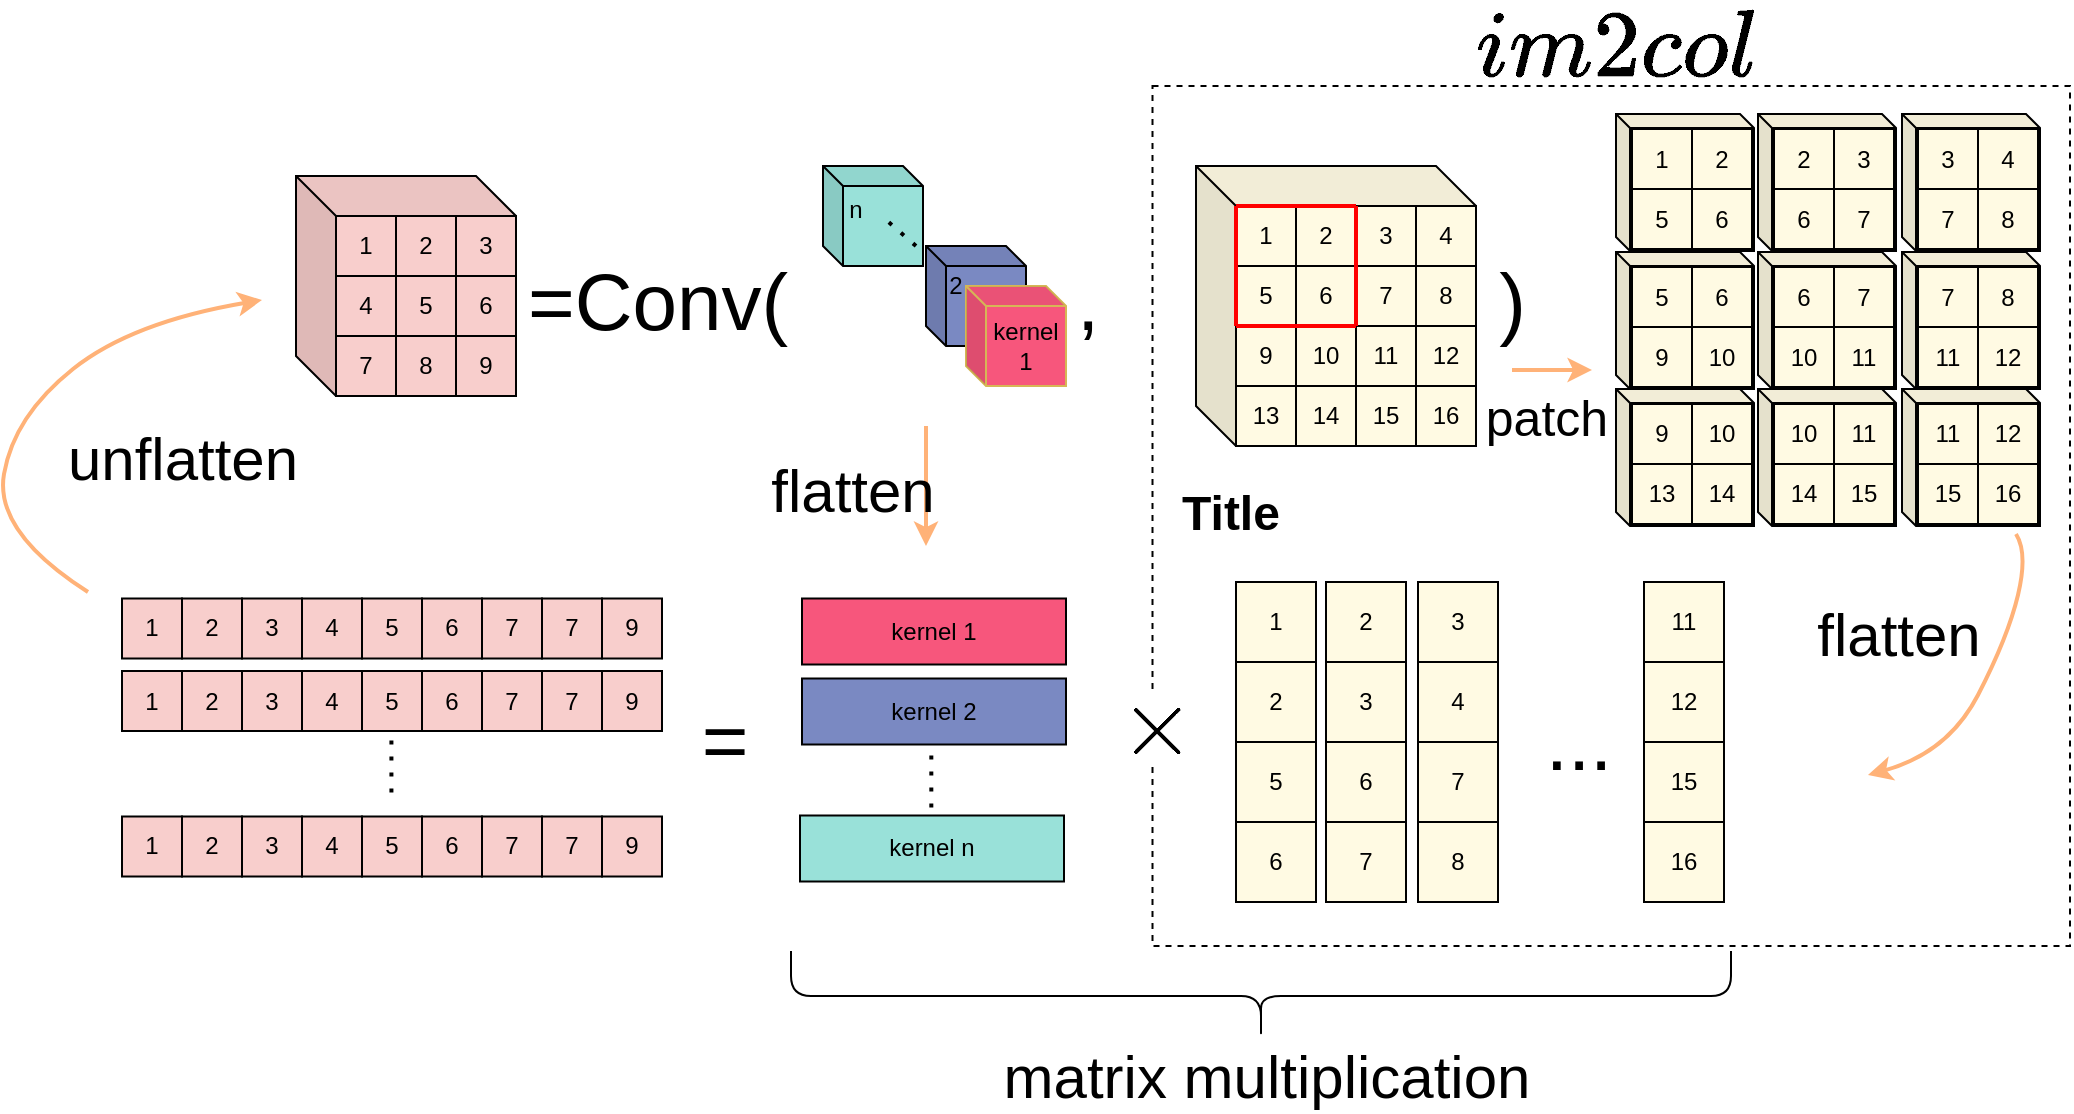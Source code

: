 <mxfile version="14.1.8" type="github">
  <diagram id="kKo6Jsh-xKSCXYv6kefE" name="Page-1">
    <mxGraphModel dx="1463" dy="862" grid="0" gridSize="10" guides="1" tooltips="1" connect="1" arrows="1" fold="1" page="0" pageScale="1" pageWidth="1200" pageHeight="1920" math="1" shadow="0">
      <root>
        <mxCell id="0" />
        <mxCell id="1" parent="0" />
        <mxCell id="M0Go_DO-DKuvmfMo6PQz-261" value="" style="rounded=0;whiteSpace=wrap;html=1;strokeColor=#000000;fillColor=#FFFFFF;dashed=1;" vertex="1" parent="1">
          <mxGeometry x="688.25" y="210" width="458.75" height="430" as="geometry" />
        </mxCell>
        <mxCell id="M0Go_DO-DKuvmfMo6PQz-2" value="" style="shape=cube;whiteSpace=wrap;html=1;boundedLbl=1;backgroundOutline=1;darkOpacity=0.05;darkOpacity2=0.1;size=10;fillColor=#99E1D9;" vertex="1" parent="1">
          <mxGeometry x="523.5" y="250" width="50" height="50" as="geometry" />
        </mxCell>
        <mxCell id="M0Go_DO-DKuvmfMo6PQz-3" value="" style="shape=cube;whiteSpace=wrap;html=1;boundedLbl=1;backgroundOutline=1;darkOpacity=0.05;darkOpacity2=0.1;size=10;fillColor=#7A89C2;" vertex="1" parent="1">
          <mxGeometry x="575" y="290" width="50" height="50" as="geometry" />
        </mxCell>
        <mxCell id="M0Go_DO-DKuvmfMo6PQz-4" value="&lt;div&gt;kernel&lt;/div&gt;&lt;div&gt;1&lt;br&gt;&lt;/div&gt;" style="shape=cube;whiteSpace=wrap;html=1;boundedLbl=1;backgroundOutline=1;darkOpacity=0.05;darkOpacity2=0.1;size=10;strokeColor=#d6b656;fillColor=#F7567C;" vertex="1" parent="1">
          <mxGeometry x="595" y="310" width="50" height="50" as="geometry" />
        </mxCell>
        <mxCell id="M0Go_DO-DKuvmfMo6PQz-5" value="2" style="text;html=1;strokeColor=none;fillColor=none;align=center;verticalAlign=middle;whiteSpace=wrap;rounded=0;" vertex="1" parent="1">
          <mxGeometry x="575" y="300" width="30" height="20" as="geometry" />
        </mxCell>
        <mxCell id="M0Go_DO-DKuvmfMo6PQz-6" value="n" style="text;html=1;strokeColor=none;fillColor=none;align=center;verticalAlign=middle;whiteSpace=wrap;rounded=0;" vertex="1" parent="1">
          <mxGeometry x="524.5" y="261.5" width="30" height="20" as="geometry" />
        </mxCell>
        <mxCell id="M0Go_DO-DKuvmfMo6PQz-9" value="kernel 1" style="rounded=0;whiteSpace=wrap;html=1;fillColor=#F7567C;" vertex="1" parent="1">
          <mxGeometry x="513" y="466.25" width="132" height="33" as="geometry" />
        </mxCell>
        <mxCell id="M0Go_DO-DKuvmfMo6PQz-26" value="" style="shape=cube;whiteSpace=wrap;html=1;boundedLbl=1;backgroundOutline=1;darkOpacity=0.05;darkOpacity2=0.1;fillColor=#FFFAE3;" vertex="1" parent="1">
          <mxGeometry x="710" y="250" width="140" height="140" as="geometry" />
        </mxCell>
        <mxCell id="M0Go_DO-DKuvmfMo6PQz-62" value="1" style="rounded=0;whiteSpace=wrap;html=1;fillColor=#FFFAE3;" vertex="1" parent="1">
          <mxGeometry x="730" y="270" width="30" height="30" as="geometry" />
        </mxCell>
        <mxCell id="M0Go_DO-DKuvmfMo6PQz-63" value="2" style="rounded=0;whiteSpace=wrap;html=1;fillColor=#FFFAE3;" vertex="1" parent="1">
          <mxGeometry x="760" y="270" width="30" height="30" as="geometry" />
        </mxCell>
        <mxCell id="M0Go_DO-DKuvmfMo6PQz-66" value="3" style="rounded=0;whiteSpace=wrap;html=1;fillColor=#FFFAE3;" vertex="1" parent="1">
          <mxGeometry x="790" y="270" width="30" height="30" as="geometry" />
        </mxCell>
        <mxCell id="M0Go_DO-DKuvmfMo6PQz-67" value="4" style="rounded=0;whiteSpace=wrap;html=1;fillColor=#FFFAE3;" vertex="1" parent="1">
          <mxGeometry x="820" y="270" width="30" height="30" as="geometry" />
        </mxCell>
        <mxCell id="M0Go_DO-DKuvmfMo6PQz-68" value="5" style="rounded=0;whiteSpace=wrap;html=1;fillColor=#FFFAE3;" vertex="1" parent="1">
          <mxGeometry x="730" y="300" width="30" height="30" as="geometry" />
        </mxCell>
        <mxCell id="M0Go_DO-DKuvmfMo6PQz-69" value="6" style="rounded=0;whiteSpace=wrap;html=1;fillColor=#FFFAE3;" vertex="1" parent="1">
          <mxGeometry x="760" y="300" width="30" height="30" as="geometry" />
        </mxCell>
        <mxCell id="M0Go_DO-DKuvmfMo6PQz-70" value="7" style="rounded=0;whiteSpace=wrap;html=1;fillColor=#FFFAE3;" vertex="1" parent="1">
          <mxGeometry x="790" y="300" width="30" height="30" as="geometry" />
        </mxCell>
        <mxCell id="M0Go_DO-DKuvmfMo6PQz-71" value="8" style="rounded=0;whiteSpace=wrap;html=1;fillColor=#FFFAE3;" vertex="1" parent="1">
          <mxGeometry x="820" y="300" width="30" height="30" as="geometry" />
        </mxCell>
        <mxCell id="M0Go_DO-DKuvmfMo6PQz-72" value="9" style="rounded=0;whiteSpace=wrap;html=1;fillColor=#FFFAE3;" vertex="1" parent="1">
          <mxGeometry x="730" y="330" width="30" height="30" as="geometry" />
        </mxCell>
        <mxCell id="M0Go_DO-DKuvmfMo6PQz-73" value="10" style="rounded=0;whiteSpace=wrap;html=1;fillColor=#FFFAE3;" vertex="1" parent="1">
          <mxGeometry x="760" y="330" width="30" height="30" as="geometry" />
        </mxCell>
        <mxCell id="M0Go_DO-DKuvmfMo6PQz-74" value="11" style="rounded=0;whiteSpace=wrap;html=1;fillColor=#FFFAE3;" vertex="1" parent="1">
          <mxGeometry x="790" y="330" width="30" height="30" as="geometry" />
        </mxCell>
        <mxCell id="M0Go_DO-DKuvmfMo6PQz-75" value="12" style="rounded=0;whiteSpace=wrap;html=1;fillColor=#FFFAE3;" vertex="1" parent="1">
          <mxGeometry x="820" y="330" width="30" height="30" as="geometry" />
        </mxCell>
        <mxCell id="M0Go_DO-DKuvmfMo6PQz-76" value="13" style="rounded=0;whiteSpace=wrap;html=1;fillColor=#FFFAE3;" vertex="1" parent="1">
          <mxGeometry x="730" y="360" width="30" height="30" as="geometry" />
        </mxCell>
        <mxCell id="M0Go_DO-DKuvmfMo6PQz-77" value="14" style="rounded=0;whiteSpace=wrap;html=1;fillColor=#FFFAE3;" vertex="1" parent="1">
          <mxGeometry x="760" y="360" width="30" height="30" as="geometry" />
        </mxCell>
        <mxCell id="M0Go_DO-DKuvmfMo6PQz-78" value="15" style="rounded=0;whiteSpace=wrap;html=1;fillColor=#FFFAE3;" vertex="1" parent="1">
          <mxGeometry x="790" y="360" width="30" height="30" as="geometry" />
        </mxCell>
        <mxCell id="M0Go_DO-DKuvmfMo6PQz-79" value="16" style="rounded=0;whiteSpace=wrap;html=1;fillColor=#FFFAE3;" vertex="1" parent="1">
          <mxGeometry x="820" y="360" width="30" height="30" as="geometry" />
        </mxCell>
        <mxCell id="M0Go_DO-DKuvmfMo6PQz-82" value="" style="endArrow=none;html=1;fillColor=#000000;exitX=0;exitY=0;exitDx=0;exitDy=0;entryX=1;entryY=0;entryDx=0;entryDy=0;strokeColor=#FF0000;strokeWidth=2;" edge="1" parent="1" source="M0Go_DO-DKuvmfMo6PQz-62" target="M0Go_DO-DKuvmfMo6PQz-63">
          <mxGeometry width="50" height="50" relative="1" as="geometry">
            <mxPoint x="770" y="400" as="sourcePoint" />
            <mxPoint x="820" y="350" as="targetPoint" />
          </mxGeometry>
        </mxCell>
        <mxCell id="M0Go_DO-DKuvmfMo6PQz-83" value="" style="endArrow=none;html=1;fillColor=#000000;exitX=0;exitY=0;exitDx=0;exitDy=0;entryX=0;entryY=1;entryDx=0;entryDy=0;strokeColor=#FF0000;strokeWidth=2;" edge="1" parent="1" target="M0Go_DO-DKuvmfMo6PQz-68">
          <mxGeometry width="50" height="50" relative="1" as="geometry">
            <mxPoint x="730" y="270" as="sourcePoint" />
            <mxPoint x="790" y="270" as="targetPoint" />
          </mxGeometry>
        </mxCell>
        <mxCell id="M0Go_DO-DKuvmfMo6PQz-84" value="" style="endArrow=none;html=1;fillColor=#000000;exitX=0;exitY=1;exitDx=0;exitDy=0;entryX=1;entryY=0;entryDx=0;entryDy=0;strokeColor=#FF0000;strokeWidth=2;" edge="1" parent="1" source="M0Go_DO-DKuvmfMo6PQz-70">
          <mxGeometry width="50" height="50" relative="1" as="geometry">
            <mxPoint x="730" y="270" as="sourcePoint" />
            <mxPoint x="790" y="270" as="targetPoint" />
          </mxGeometry>
        </mxCell>
        <mxCell id="M0Go_DO-DKuvmfMo6PQz-85" value="" style="endArrow=none;html=1;fillColor=#000000;exitX=0;exitY=1;exitDx=0;exitDy=0;strokeColor=#FF0000;strokeWidth=2;" edge="1" parent="1">
          <mxGeometry width="50" height="50" relative="1" as="geometry">
            <mxPoint x="790" y="330" as="sourcePoint" />
            <mxPoint x="730" y="330" as="targetPoint" />
          </mxGeometry>
        </mxCell>
        <mxCell id="M0Go_DO-DKuvmfMo6PQz-86" value="" style="endArrow=classic;html=1;strokeWidth=2;fillColor=#000000;strokeColor=#FFB278;" edge="1" parent="1">
          <mxGeometry width="50" height="50" relative="1" as="geometry">
            <mxPoint x="868" y="352" as="sourcePoint" />
            <mxPoint x="908" y="352" as="targetPoint" />
          </mxGeometry>
        </mxCell>
        <mxCell id="M0Go_DO-DKuvmfMo6PQz-118" value="" style="shape=cube;whiteSpace=wrap;html=1;boundedLbl=1;backgroundOutline=1;darkOpacity=0.05;darkOpacity2=0.1;fillColor=#FFFAE3;size=7;" vertex="1" parent="1">
          <mxGeometry x="920" y="224" width="69" height="68.5" as="geometry" />
        </mxCell>
        <mxCell id="M0Go_DO-DKuvmfMo6PQz-119" value="1" style="rounded=0;whiteSpace=wrap;html=1;fillColor=#FFFAE3;" vertex="1" parent="1">
          <mxGeometry x="928" y="231.5" width="30" height="30" as="geometry" />
        </mxCell>
        <mxCell id="M0Go_DO-DKuvmfMo6PQz-120" value="2" style="rounded=0;whiteSpace=wrap;html=1;fillColor=#FFFAE3;" vertex="1" parent="1">
          <mxGeometry x="958" y="231.5" width="30" height="30" as="geometry" />
        </mxCell>
        <mxCell id="M0Go_DO-DKuvmfMo6PQz-121" value="5" style="rounded=0;whiteSpace=wrap;html=1;fillColor=#FFFAE3;" vertex="1" parent="1">
          <mxGeometry x="928" y="261.5" width="30" height="30" as="geometry" />
        </mxCell>
        <mxCell id="M0Go_DO-DKuvmfMo6PQz-122" value="6" style="rounded=0;whiteSpace=wrap;html=1;fillColor=#FFFAE3;" vertex="1" parent="1">
          <mxGeometry x="958" y="261.5" width="30" height="30" as="geometry" />
        </mxCell>
        <mxCell id="M0Go_DO-DKuvmfMo6PQz-134" value="" style="shape=cube;whiteSpace=wrap;html=1;boundedLbl=1;backgroundOutline=1;darkOpacity=0.05;darkOpacity2=0.1;fillColor=#FFFAE3;size=7;" vertex="1" parent="1">
          <mxGeometry x="991" y="224" width="69" height="68.5" as="geometry" />
        </mxCell>
        <mxCell id="M0Go_DO-DKuvmfMo6PQz-135" value="2" style="rounded=0;whiteSpace=wrap;html=1;fillColor=#FFFAE3;" vertex="1" parent="1">
          <mxGeometry x="999" y="231.5" width="30" height="30" as="geometry" />
        </mxCell>
        <mxCell id="M0Go_DO-DKuvmfMo6PQz-136" value="3" style="rounded=0;whiteSpace=wrap;html=1;fillColor=#FFFAE3;" vertex="1" parent="1">
          <mxGeometry x="1029" y="231.5" width="30" height="30" as="geometry" />
        </mxCell>
        <mxCell id="M0Go_DO-DKuvmfMo6PQz-137" value="6" style="rounded=0;whiteSpace=wrap;html=1;fillColor=#FFFAE3;" vertex="1" parent="1">
          <mxGeometry x="999" y="261.5" width="30" height="30" as="geometry" />
        </mxCell>
        <mxCell id="M0Go_DO-DKuvmfMo6PQz-138" value="7" style="rounded=0;whiteSpace=wrap;html=1;fillColor=#FFFAE3;" vertex="1" parent="1">
          <mxGeometry x="1029" y="261.5" width="30" height="30" as="geometry" />
        </mxCell>
        <mxCell id="M0Go_DO-DKuvmfMo6PQz-139" value="" style="shape=cube;whiteSpace=wrap;html=1;boundedLbl=1;backgroundOutline=1;darkOpacity=0.05;darkOpacity2=0.1;fillColor=#FFFAE3;size=7;" vertex="1" parent="1">
          <mxGeometry x="1063" y="224" width="69" height="68.5" as="geometry" />
        </mxCell>
        <mxCell id="M0Go_DO-DKuvmfMo6PQz-140" value="3" style="rounded=0;whiteSpace=wrap;html=1;fillColor=#FFFAE3;" vertex="1" parent="1">
          <mxGeometry x="1071" y="231.5" width="30" height="30" as="geometry" />
        </mxCell>
        <mxCell id="M0Go_DO-DKuvmfMo6PQz-141" value="4" style="rounded=0;whiteSpace=wrap;html=1;fillColor=#FFFAE3;" vertex="1" parent="1">
          <mxGeometry x="1101" y="231.5" width="30" height="30" as="geometry" />
        </mxCell>
        <mxCell id="M0Go_DO-DKuvmfMo6PQz-142" value="7" style="rounded=0;whiteSpace=wrap;html=1;fillColor=#FFFAE3;" vertex="1" parent="1">
          <mxGeometry x="1071" y="261.5" width="30" height="30" as="geometry" />
        </mxCell>
        <mxCell id="M0Go_DO-DKuvmfMo6PQz-143" value="8" style="rounded=0;whiteSpace=wrap;html=1;fillColor=#FFFAE3;" vertex="1" parent="1">
          <mxGeometry x="1101" y="261.5" width="30" height="30" as="geometry" />
        </mxCell>
        <mxCell id="M0Go_DO-DKuvmfMo6PQz-144" value="" style="shape=cube;whiteSpace=wrap;html=1;boundedLbl=1;backgroundOutline=1;darkOpacity=0.05;darkOpacity2=0.1;fillColor=#FFFAE3;size=7;" vertex="1" parent="1">
          <mxGeometry x="920" y="293" width="69" height="68.5" as="geometry" />
        </mxCell>
        <mxCell id="M0Go_DO-DKuvmfMo6PQz-145" value="5" style="rounded=0;whiteSpace=wrap;html=1;fillColor=#FFFAE3;" vertex="1" parent="1">
          <mxGeometry x="928" y="300.5" width="30" height="30" as="geometry" />
        </mxCell>
        <mxCell id="M0Go_DO-DKuvmfMo6PQz-146" value="6" style="rounded=0;whiteSpace=wrap;html=1;fillColor=#FFFAE3;" vertex="1" parent="1">
          <mxGeometry x="958" y="300.5" width="30" height="30" as="geometry" />
        </mxCell>
        <mxCell id="M0Go_DO-DKuvmfMo6PQz-147" value="9" style="rounded=0;whiteSpace=wrap;html=1;fillColor=#FFFAE3;" vertex="1" parent="1">
          <mxGeometry x="928" y="330.5" width="30" height="30" as="geometry" />
        </mxCell>
        <mxCell id="M0Go_DO-DKuvmfMo6PQz-148" value="10" style="rounded=0;whiteSpace=wrap;html=1;fillColor=#FFFAE3;" vertex="1" parent="1">
          <mxGeometry x="958" y="330.5" width="30" height="30" as="geometry" />
        </mxCell>
        <mxCell id="M0Go_DO-DKuvmfMo6PQz-149" value="" style="shape=cube;whiteSpace=wrap;html=1;boundedLbl=1;backgroundOutline=1;darkOpacity=0.05;darkOpacity2=0.1;fillColor=#FFFAE3;size=7;" vertex="1" parent="1">
          <mxGeometry x="991" y="293" width="69" height="68.5" as="geometry" />
        </mxCell>
        <mxCell id="M0Go_DO-DKuvmfMo6PQz-150" value="6" style="rounded=0;whiteSpace=wrap;html=1;fillColor=#FFFAE3;" vertex="1" parent="1">
          <mxGeometry x="999" y="300.5" width="30" height="30" as="geometry" />
        </mxCell>
        <mxCell id="M0Go_DO-DKuvmfMo6PQz-151" value="7" style="rounded=0;whiteSpace=wrap;html=1;fillColor=#FFFAE3;" vertex="1" parent="1">
          <mxGeometry x="1029" y="300.5" width="30" height="30" as="geometry" />
        </mxCell>
        <mxCell id="M0Go_DO-DKuvmfMo6PQz-152" value="10" style="rounded=0;whiteSpace=wrap;html=1;fillColor=#FFFAE3;" vertex="1" parent="1">
          <mxGeometry x="999" y="330.5" width="30" height="30" as="geometry" />
        </mxCell>
        <mxCell id="M0Go_DO-DKuvmfMo6PQz-153" value="11" style="rounded=0;whiteSpace=wrap;html=1;fillColor=#FFFAE3;" vertex="1" parent="1">
          <mxGeometry x="1029" y="330.5" width="30" height="30" as="geometry" />
        </mxCell>
        <mxCell id="M0Go_DO-DKuvmfMo6PQz-154" value="" style="shape=cube;whiteSpace=wrap;html=1;boundedLbl=1;backgroundOutline=1;darkOpacity=0.05;darkOpacity2=0.1;fillColor=#FFFAE3;size=7;" vertex="1" parent="1">
          <mxGeometry x="1063" y="293" width="69" height="68.5" as="geometry" />
        </mxCell>
        <mxCell id="M0Go_DO-DKuvmfMo6PQz-155" value="7" style="rounded=0;whiteSpace=wrap;html=1;fillColor=#FFFAE3;" vertex="1" parent="1">
          <mxGeometry x="1071" y="300.5" width="30" height="30" as="geometry" />
        </mxCell>
        <mxCell id="M0Go_DO-DKuvmfMo6PQz-156" value="8" style="rounded=0;whiteSpace=wrap;html=1;fillColor=#FFFAE3;" vertex="1" parent="1">
          <mxGeometry x="1101" y="300.5" width="30" height="30" as="geometry" />
        </mxCell>
        <mxCell id="M0Go_DO-DKuvmfMo6PQz-157" value="11" style="rounded=0;whiteSpace=wrap;html=1;fillColor=#FFFAE3;" vertex="1" parent="1">
          <mxGeometry x="1071" y="330.5" width="30" height="30" as="geometry" />
        </mxCell>
        <mxCell id="M0Go_DO-DKuvmfMo6PQz-158" value="12" style="rounded=0;whiteSpace=wrap;html=1;fillColor=#FFFAE3;" vertex="1" parent="1">
          <mxGeometry x="1101" y="330.5" width="30" height="30" as="geometry" />
        </mxCell>
        <mxCell id="M0Go_DO-DKuvmfMo6PQz-159" value="" style="shape=cube;whiteSpace=wrap;html=1;boundedLbl=1;backgroundOutline=1;darkOpacity=0.05;darkOpacity2=0.1;fillColor=#FFFAE3;size=7;" vertex="1" parent="1">
          <mxGeometry x="920" y="361.5" width="69" height="68.5" as="geometry" />
        </mxCell>
        <mxCell id="M0Go_DO-DKuvmfMo6PQz-160" value="9" style="rounded=0;whiteSpace=wrap;html=1;fillColor=#FFFAE3;" vertex="1" parent="1">
          <mxGeometry x="928" y="369" width="30" height="30" as="geometry" />
        </mxCell>
        <mxCell id="M0Go_DO-DKuvmfMo6PQz-161" value="10" style="rounded=0;whiteSpace=wrap;html=1;fillColor=#FFFAE3;" vertex="1" parent="1">
          <mxGeometry x="958" y="369" width="30" height="30" as="geometry" />
        </mxCell>
        <mxCell id="M0Go_DO-DKuvmfMo6PQz-162" value="13" style="rounded=0;whiteSpace=wrap;html=1;fillColor=#FFFAE3;" vertex="1" parent="1">
          <mxGeometry x="928" y="399" width="30" height="30" as="geometry" />
        </mxCell>
        <mxCell id="M0Go_DO-DKuvmfMo6PQz-163" value="14" style="rounded=0;whiteSpace=wrap;html=1;fillColor=#FFFAE3;" vertex="1" parent="1">
          <mxGeometry x="958" y="399" width="30" height="30" as="geometry" />
        </mxCell>
        <mxCell id="M0Go_DO-DKuvmfMo6PQz-164" value="" style="shape=cube;whiteSpace=wrap;html=1;boundedLbl=1;backgroundOutline=1;darkOpacity=0.05;darkOpacity2=0.1;fillColor=#FFFAE3;size=7;" vertex="1" parent="1">
          <mxGeometry x="991" y="361.5" width="69" height="68.5" as="geometry" />
        </mxCell>
        <mxCell id="M0Go_DO-DKuvmfMo6PQz-165" value="10" style="rounded=0;whiteSpace=wrap;html=1;fillColor=#FFFAE3;" vertex="1" parent="1">
          <mxGeometry x="999" y="369" width="30" height="30" as="geometry" />
        </mxCell>
        <mxCell id="M0Go_DO-DKuvmfMo6PQz-166" value="11" style="rounded=0;whiteSpace=wrap;html=1;fillColor=#FFFAE3;" vertex="1" parent="1">
          <mxGeometry x="1029" y="369" width="30" height="30" as="geometry" />
        </mxCell>
        <mxCell id="M0Go_DO-DKuvmfMo6PQz-167" value="14" style="rounded=0;whiteSpace=wrap;html=1;fillColor=#FFFAE3;" vertex="1" parent="1">
          <mxGeometry x="999" y="399" width="30" height="30" as="geometry" />
        </mxCell>
        <mxCell id="M0Go_DO-DKuvmfMo6PQz-168" value="15" style="rounded=0;whiteSpace=wrap;html=1;fillColor=#FFFAE3;" vertex="1" parent="1">
          <mxGeometry x="1029" y="399" width="30" height="30" as="geometry" />
        </mxCell>
        <mxCell id="M0Go_DO-DKuvmfMo6PQz-169" value="" style="shape=cube;whiteSpace=wrap;html=1;boundedLbl=1;backgroundOutline=1;darkOpacity=0.05;darkOpacity2=0.1;fillColor=#FFFAE3;size=7;" vertex="1" parent="1">
          <mxGeometry x="1063" y="361.5" width="69" height="68.5" as="geometry" />
        </mxCell>
        <mxCell id="M0Go_DO-DKuvmfMo6PQz-170" value="11" style="rounded=0;whiteSpace=wrap;html=1;fillColor=#FFFAE3;" vertex="1" parent="1">
          <mxGeometry x="1071" y="369" width="30" height="30" as="geometry" />
        </mxCell>
        <mxCell id="M0Go_DO-DKuvmfMo6PQz-171" value="12" style="rounded=0;whiteSpace=wrap;html=1;fillColor=#FFFAE3;" vertex="1" parent="1">
          <mxGeometry x="1101" y="369" width="30" height="30" as="geometry" />
        </mxCell>
        <mxCell id="M0Go_DO-DKuvmfMo6PQz-172" value="15" style="rounded=0;whiteSpace=wrap;html=1;fillColor=#FFFAE3;" vertex="1" parent="1">
          <mxGeometry x="1071" y="399" width="30" height="30" as="geometry" />
        </mxCell>
        <mxCell id="M0Go_DO-DKuvmfMo6PQz-173" value="16" style="rounded=0;whiteSpace=wrap;html=1;fillColor=#FFFAE3;" vertex="1" parent="1">
          <mxGeometry x="1101" y="399" width="30" height="30" as="geometry" />
        </mxCell>
        <mxCell id="M0Go_DO-DKuvmfMo6PQz-178" value="1" style="rounded=0;whiteSpace=wrap;html=1;strokeColor=#000000;fillColor=#FFFAE3;" vertex="1" parent="1">
          <mxGeometry x="730" y="458" width="40" height="40" as="geometry" />
        </mxCell>
        <mxCell id="M0Go_DO-DKuvmfMo6PQz-179" value="2" style="rounded=0;whiteSpace=wrap;html=1;strokeColor=#000000;fillColor=#FFFAE3;" vertex="1" parent="1">
          <mxGeometry x="730" y="498" width="40" height="40" as="geometry" />
        </mxCell>
        <mxCell id="M0Go_DO-DKuvmfMo6PQz-180" value="5" style="rounded=0;whiteSpace=wrap;html=1;strokeColor=#000000;fillColor=#FFFAE3;" vertex="1" parent="1">
          <mxGeometry x="730" y="538" width="40" height="40" as="geometry" />
        </mxCell>
        <mxCell id="M0Go_DO-DKuvmfMo6PQz-183" value="6" style="rounded=0;whiteSpace=wrap;html=1;strokeColor=#000000;fillColor=#FFFAE3;" vertex="1" parent="1">
          <mxGeometry x="730" y="578" width="40" height="40" as="geometry" />
        </mxCell>
        <mxCell id="M0Go_DO-DKuvmfMo6PQz-184" value="2" style="rounded=0;whiteSpace=wrap;html=1;strokeColor=#000000;fillColor=#FFFAE3;" vertex="1" parent="1">
          <mxGeometry x="775" y="458" width="40" height="40" as="geometry" />
        </mxCell>
        <mxCell id="M0Go_DO-DKuvmfMo6PQz-185" value="3" style="rounded=0;whiteSpace=wrap;html=1;strokeColor=#000000;fillColor=#FFFAE3;" vertex="1" parent="1">
          <mxGeometry x="775" y="498" width="40" height="40" as="geometry" />
        </mxCell>
        <mxCell id="M0Go_DO-DKuvmfMo6PQz-186" value="6" style="rounded=0;whiteSpace=wrap;html=1;strokeColor=#000000;fillColor=#FFFAE3;" vertex="1" parent="1">
          <mxGeometry x="775" y="538" width="40" height="40" as="geometry" />
        </mxCell>
        <mxCell id="M0Go_DO-DKuvmfMo6PQz-187" value="7" style="rounded=0;whiteSpace=wrap;html=1;strokeColor=#000000;fillColor=#FFFAE3;" vertex="1" parent="1">
          <mxGeometry x="775" y="578" width="40" height="40" as="geometry" />
        </mxCell>
        <mxCell id="M0Go_DO-DKuvmfMo6PQz-188" value="3" style="rounded=0;whiteSpace=wrap;html=1;strokeColor=#000000;fillColor=#FFFAE3;" vertex="1" parent="1">
          <mxGeometry x="821" y="458" width="40" height="40" as="geometry" />
        </mxCell>
        <mxCell id="M0Go_DO-DKuvmfMo6PQz-189" value="4" style="rounded=0;whiteSpace=wrap;html=1;strokeColor=#000000;fillColor=#FFFAE3;" vertex="1" parent="1">
          <mxGeometry x="821" y="498" width="40" height="40" as="geometry" />
        </mxCell>
        <mxCell id="M0Go_DO-DKuvmfMo6PQz-190" value="7" style="rounded=0;whiteSpace=wrap;html=1;strokeColor=#000000;fillColor=#FFFAE3;" vertex="1" parent="1">
          <mxGeometry x="821" y="538" width="40" height="40" as="geometry" />
        </mxCell>
        <mxCell id="M0Go_DO-DKuvmfMo6PQz-191" value="8" style="rounded=0;whiteSpace=wrap;html=1;strokeColor=#000000;fillColor=#FFFAE3;" vertex="1" parent="1">
          <mxGeometry x="821" y="578" width="40" height="40" as="geometry" />
        </mxCell>
        <mxCell id="M0Go_DO-DKuvmfMo6PQz-245" value="11" style="rounded=0;whiteSpace=wrap;html=1;strokeColor=#000000;fillColor=#FFFAE3;" vertex="1" parent="1">
          <mxGeometry x="934" y="458" width="40" height="40" as="geometry" />
        </mxCell>
        <mxCell id="M0Go_DO-DKuvmfMo6PQz-246" value="12" style="rounded=0;whiteSpace=wrap;html=1;strokeColor=#000000;fillColor=#FFFAE3;" vertex="1" parent="1">
          <mxGeometry x="934" y="498" width="40" height="40" as="geometry" />
        </mxCell>
        <mxCell id="M0Go_DO-DKuvmfMo6PQz-247" value="15" style="rounded=0;whiteSpace=wrap;html=1;strokeColor=#000000;fillColor=#FFFAE3;" vertex="1" parent="1">
          <mxGeometry x="934" y="538" width="40" height="40" as="geometry" />
        </mxCell>
        <mxCell id="M0Go_DO-DKuvmfMo6PQz-248" value="16" style="rounded=0;whiteSpace=wrap;html=1;strokeColor=#000000;fillColor=#FFFAE3;" vertex="1" parent="1">
          <mxGeometry x="934" y="578" width="40" height="40" as="geometry" />
        </mxCell>
        <mxCell id="M0Go_DO-DKuvmfMo6PQz-255" value="&lt;font style=&quot;font-size: 40px&quot;&gt;...&lt;/font&gt;" style="text;html=1;align=center;verticalAlign=middle;resizable=0;points=[];autosize=1;" vertex="1" parent="1">
          <mxGeometry x="879" y="523" width="43" height="28" as="geometry" />
        </mxCell>
        <mxCell id="M0Go_DO-DKuvmfMo6PQz-256" value="kernel 2" style="rounded=0;whiteSpace=wrap;html=1;fillColor=#7A89C2;" vertex="1" parent="1">
          <mxGeometry x="513" y="506.25" width="132" height="33" as="geometry" />
        </mxCell>
        <mxCell id="M0Go_DO-DKuvmfMo6PQz-257" value="kernel n" style="rounded=0;whiteSpace=wrap;html=1;fillColor=#99E1D9;" vertex="1" parent="1">
          <mxGeometry x="512" y="574.75" width="132" height="33" as="geometry" />
        </mxCell>
        <mxCell id="M0Go_DO-DKuvmfMo6PQz-258" value="" style="endArrow=classic;html=1;strokeWidth=2;fillColor=#000000;strokeColor=#FFB278;" edge="1" parent="1">
          <mxGeometry width="50" height="50" relative="1" as="geometry">
            <mxPoint x="575" y="380" as="sourcePoint" />
            <mxPoint x="575" y="440" as="targetPoint" />
          </mxGeometry>
        </mxCell>
        <mxCell id="M0Go_DO-DKuvmfMo6PQz-260" value="" style="curved=1;endArrow=classic;html=1;strokeWidth=2;fillColor=#000000;strokeColor=#FFB278;" edge="1" parent="1">
          <mxGeometry width="50" height="50" relative="1" as="geometry">
            <mxPoint x="1120" y="434" as="sourcePoint" />
            <mxPoint x="1046" y="554.5" as="targetPoint" />
            <Array as="points">
              <mxPoint x="1126" y="443.5" />
              <mxPoint x="1116" y="485.5" />
              <mxPoint x="1086" y="543.5" />
            </Array>
          </mxGeometry>
        </mxCell>
        <mxCell id="M0Go_DO-DKuvmfMo6PQz-267" value="" style="rounded=0;whiteSpace=wrap;html=1;dashed=1;fillColor=#FFFFFF;strokeColor=none;" vertex="1" parent="1">
          <mxGeometry x="666.5" y="513.5" width="53.5" height="36.5" as="geometry" />
        </mxCell>
        <mxCell id="M0Go_DO-DKuvmfMo6PQz-263" value="&lt;font style=&quot;font-size: 40px&quot;&gt;$$\times$$&lt;/font&gt;" style="text;html=1;align=center;verticalAlign=middle;resizable=0;points=[];autosize=1;" vertex="1" parent="1">
          <mxGeometry x="585" y="514.5" width="210" height="30" as="geometry" />
        </mxCell>
        <mxCell id="M0Go_DO-DKuvmfMo6PQz-268" value="" style="endArrow=none;dashed=1;html=1;dashPattern=1 3;strokeWidth=2;fillColor=#000000;entryX=1;entryY=0.75;entryDx=0;entryDy=0;" edge="1" parent="1" target="M0Go_DO-DKuvmfMo6PQz-6">
          <mxGeometry width="50" height="50" relative="1" as="geometry">
            <mxPoint x="570" y="290" as="sourcePoint" />
            <mxPoint x="720" y="460" as="targetPoint" />
          </mxGeometry>
        </mxCell>
        <mxCell id="M0Go_DO-DKuvmfMo6PQz-269" value="" style="endArrow=none;dashed=1;html=1;dashPattern=1 3;strokeWidth=2;fillColor=#000000;" edge="1" parent="1">
          <mxGeometry width="50" height="50" relative="1" as="geometry">
            <mxPoint x="577.66" y="544.75" as="sourcePoint" />
            <mxPoint x="577.66" y="574.75" as="targetPoint" />
          </mxGeometry>
        </mxCell>
        <mxCell id="M0Go_DO-DKuvmfMo6PQz-270" value="" style="shape=curlyBracket;whiteSpace=wrap;html=1;rounded=1;strokeColor=#000000;fillColor=#FFFFFF;rotation=-90;" vertex="1" parent="1">
          <mxGeometry x="720" y="430" width="45" height="470" as="geometry" />
        </mxCell>
        <mxCell id="M0Go_DO-DKuvmfMo6PQz-271" value="&lt;font style=&quot;font-size: 30px&quot;&gt;matrix multiplication&lt;br&gt;&lt;/font&gt;" style="text;html=1;align=center;verticalAlign=middle;resizable=0;points=[];autosize=1;" vertex="1" parent="1">
          <mxGeometry x="605" y="690" width="280" height="30" as="geometry" />
        </mxCell>
        <mxCell id="M0Go_DO-DKuvmfMo6PQz-276" value="" style="shape=cube;whiteSpace=wrap;html=1;boundedLbl=1;backgroundOutline=1;darkOpacity=0.05;darkOpacity2=0.1;fillColor=#F8CECC;" vertex="1" parent="1">
          <mxGeometry x="260" y="255" width="110" height="110" as="geometry" />
        </mxCell>
        <mxCell id="M0Go_DO-DKuvmfMo6PQz-277" value="1" style="rounded=0;whiteSpace=wrap;html=1;fillColor=#F8CECC;" vertex="1" parent="1">
          <mxGeometry x="280" y="275" width="30" height="30" as="geometry" />
        </mxCell>
        <mxCell id="M0Go_DO-DKuvmfMo6PQz-278" value="2" style="rounded=0;whiteSpace=wrap;html=1;fillColor=#F8CECC;" vertex="1" parent="1">
          <mxGeometry x="310" y="275" width="30" height="30" as="geometry" />
        </mxCell>
        <mxCell id="M0Go_DO-DKuvmfMo6PQz-279" value="3" style="rounded=0;whiteSpace=wrap;html=1;fillColor=#F8CECC;" vertex="1" parent="1">
          <mxGeometry x="340" y="275" width="30" height="30" as="geometry" />
        </mxCell>
        <mxCell id="M0Go_DO-DKuvmfMo6PQz-281" value="4" style="rounded=0;whiteSpace=wrap;html=1;fillColor=#F8CECC;" vertex="1" parent="1">
          <mxGeometry x="280" y="305" width="30" height="30" as="geometry" />
        </mxCell>
        <mxCell id="M0Go_DO-DKuvmfMo6PQz-282" value="5" style="rounded=0;whiteSpace=wrap;html=1;fillColor=#F8CECC;" vertex="1" parent="1">
          <mxGeometry x="310" y="305" width="30" height="30" as="geometry" />
        </mxCell>
        <mxCell id="M0Go_DO-DKuvmfMo6PQz-283" value="6" style="rounded=0;whiteSpace=wrap;html=1;fillColor=#F8CECC;" vertex="1" parent="1">
          <mxGeometry x="340" y="305" width="30" height="30" as="geometry" />
        </mxCell>
        <mxCell id="M0Go_DO-DKuvmfMo6PQz-285" value="7" style="rounded=0;whiteSpace=wrap;html=1;fillColor=#F8CECC;" vertex="1" parent="1">
          <mxGeometry x="280" y="335" width="30" height="30" as="geometry" />
        </mxCell>
        <mxCell id="M0Go_DO-DKuvmfMo6PQz-286" value="8" style="rounded=0;whiteSpace=wrap;html=1;fillColor=#F8CECC;" vertex="1" parent="1">
          <mxGeometry x="310" y="335" width="30" height="30" as="geometry" />
        </mxCell>
        <mxCell id="M0Go_DO-DKuvmfMo6PQz-287" value="9" style="rounded=0;whiteSpace=wrap;html=1;fillColor=#F8CECC;" vertex="1" parent="1">
          <mxGeometry x="340" y="335" width="30" height="30" as="geometry" />
        </mxCell>
        <mxCell id="M0Go_DO-DKuvmfMo6PQz-297" value="1" style="rounded=0;whiteSpace=wrap;html=1;strokeColor=#000000;fillColor=#F8CECC;" vertex="1" parent="1">
          <mxGeometry x="173" y="466.25" width="30" height="30" as="geometry" />
        </mxCell>
        <mxCell id="M0Go_DO-DKuvmfMo6PQz-299" value="2" style="rounded=0;whiteSpace=wrap;html=1;strokeColor=#000000;fillColor=#F8CECC;" vertex="1" parent="1">
          <mxGeometry x="203" y="466.25" width="30" height="30" as="geometry" />
        </mxCell>
        <mxCell id="M0Go_DO-DKuvmfMo6PQz-300" value="3" style="rounded=0;whiteSpace=wrap;html=1;strokeColor=#000000;fillColor=#F8CECC;" vertex="1" parent="1">
          <mxGeometry x="233" y="466.25" width="30" height="30" as="geometry" />
        </mxCell>
        <mxCell id="M0Go_DO-DKuvmfMo6PQz-307" value="4" style="rounded=0;whiteSpace=wrap;html=1;strokeColor=#000000;fillColor=#F8CECC;" vertex="1" parent="1">
          <mxGeometry x="263" y="466.25" width="30" height="30" as="geometry" />
        </mxCell>
        <mxCell id="M0Go_DO-DKuvmfMo6PQz-308" value="5" style="rounded=0;whiteSpace=wrap;html=1;strokeColor=#000000;fillColor=#F8CECC;" vertex="1" parent="1">
          <mxGeometry x="293" y="466.25" width="30" height="30" as="geometry" />
        </mxCell>
        <mxCell id="M0Go_DO-DKuvmfMo6PQz-309" value="6" style="rounded=0;whiteSpace=wrap;html=1;strokeColor=#000000;fillColor=#F8CECC;" vertex="1" parent="1">
          <mxGeometry x="323" y="466.25" width="30" height="30" as="geometry" />
        </mxCell>
        <mxCell id="M0Go_DO-DKuvmfMo6PQz-313" value="7" style="rounded=0;whiteSpace=wrap;html=1;strokeColor=#000000;fillColor=#F8CECC;" vertex="1" parent="1">
          <mxGeometry x="353" y="466.25" width="30" height="30" as="geometry" />
        </mxCell>
        <mxCell id="M0Go_DO-DKuvmfMo6PQz-314" value="7" style="rounded=0;whiteSpace=wrap;html=1;strokeColor=#000000;fillColor=#F8CECC;" vertex="1" parent="1">
          <mxGeometry x="383" y="466.25" width="30" height="30" as="geometry" />
        </mxCell>
        <mxCell id="M0Go_DO-DKuvmfMo6PQz-315" value="9" style="rounded=0;whiteSpace=wrap;html=1;strokeColor=#000000;fillColor=#F8CECC;" vertex="1" parent="1">
          <mxGeometry x="413" y="466.25" width="30" height="30" as="geometry" />
        </mxCell>
        <mxCell id="M0Go_DO-DKuvmfMo6PQz-316" value="1" style="rounded=0;whiteSpace=wrap;html=1;strokeColor=#000000;fillColor=#F8CECC;" vertex="1" parent="1">
          <mxGeometry x="173" y="502.5" width="30" height="30" as="geometry" />
        </mxCell>
        <mxCell id="M0Go_DO-DKuvmfMo6PQz-317" value="2" style="rounded=0;whiteSpace=wrap;html=1;strokeColor=#000000;fillColor=#F8CECC;" vertex="1" parent="1">
          <mxGeometry x="203" y="502.5" width="30" height="30" as="geometry" />
        </mxCell>
        <mxCell id="M0Go_DO-DKuvmfMo6PQz-318" value="3" style="rounded=0;whiteSpace=wrap;html=1;strokeColor=#000000;fillColor=#F8CECC;" vertex="1" parent="1">
          <mxGeometry x="233" y="502.5" width="30" height="30" as="geometry" />
        </mxCell>
        <mxCell id="M0Go_DO-DKuvmfMo6PQz-319" value="4" style="rounded=0;whiteSpace=wrap;html=1;strokeColor=#000000;fillColor=#F8CECC;" vertex="1" parent="1">
          <mxGeometry x="263" y="502.5" width="30" height="30" as="geometry" />
        </mxCell>
        <mxCell id="M0Go_DO-DKuvmfMo6PQz-320" value="5" style="rounded=0;whiteSpace=wrap;html=1;strokeColor=#000000;fillColor=#F8CECC;" vertex="1" parent="1">
          <mxGeometry x="293" y="502.5" width="30" height="30" as="geometry" />
        </mxCell>
        <mxCell id="M0Go_DO-DKuvmfMo6PQz-321" value="6" style="rounded=0;whiteSpace=wrap;html=1;strokeColor=#000000;fillColor=#F8CECC;" vertex="1" parent="1">
          <mxGeometry x="323" y="502.5" width="30" height="30" as="geometry" />
        </mxCell>
        <mxCell id="M0Go_DO-DKuvmfMo6PQz-322" value="7" style="rounded=0;whiteSpace=wrap;html=1;strokeColor=#000000;fillColor=#F8CECC;" vertex="1" parent="1">
          <mxGeometry x="353" y="502.5" width="30" height="30" as="geometry" />
        </mxCell>
        <mxCell id="M0Go_DO-DKuvmfMo6PQz-323" value="7" style="rounded=0;whiteSpace=wrap;html=1;strokeColor=#000000;fillColor=#F8CECC;" vertex="1" parent="1">
          <mxGeometry x="383" y="502.5" width="30" height="30" as="geometry" />
        </mxCell>
        <mxCell id="M0Go_DO-DKuvmfMo6PQz-324" value="9" style="rounded=0;whiteSpace=wrap;html=1;strokeColor=#000000;fillColor=#F8CECC;" vertex="1" parent="1">
          <mxGeometry x="413" y="502.5" width="30" height="30" as="geometry" />
        </mxCell>
        <mxCell id="M0Go_DO-DKuvmfMo6PQz-325" value="1" style="rounded=0;whiteSpace=wrap;html=1;strokeColor=#000000;fillColor=#F8CECC;" vertex="1" parent="1">
          <mxGeometry x="173" y="575.25" width="30" height="30" as="geometry" />
        </mxCell>
        <mxCell id="M0Go_DO-DKuvmfMo6PQz-326" value="2" style="rounded=0;whiteSpace=wrap;html=1;strokeColor=#000000;fillColor=#F8CECC;" vertex="1" parent="1">
          <mxGeometry x="203" y="575.25" width="30" height="30" as="geometry" />
        </mxCell>
        <mxCell id="M0Go_DO-DKuvmfMo6PQz-327" value="3" style="rounded=0;whiteSpace=wrap;html=1;strokeColor=#000000;fillColor=#F8CECC;" vertex="1" parent="1">
          <mxGeometry x="233" y="575.25" width="30" height="30" as="geometry" />
        </mxCell>
        <mxCell id="M0Go_DO-DKuvmfMo6PQz-328" value="4" style="rounded=0;whiteSpace=wrap;html=1;strokeColor=#000000;fillColor=#F8CECC;" vertex="1" parent="1">
          <mxGeometry x="263" y="575.25" width="30" height="30" as="geometry" />
        </mxCell>
        <mxCell id="M0Go_DO-DKuvmfMo6PQz-329" value="5" style="rounded=0;whiteSpace=wrap;html=1;strokeColor=#000000;fillColor=#F8CECC;" vertex="1" parent="1">
          <mxGeometry x="293" y="575.25" width="30" height="30" as="geometry" />
        </mxCell>
        <mxCell id="M0Go_DO-DKuvmfMo6PQz-330" value="6" style="rounded=0;whiteSpace=wrap;html=1;strokeColor=#000000;fillColor=#F8CECC;" vertex="1" parent="1">
          <mxGeometry x="323" y="575.25" width="30" height="30" as="geometry" />
        </mxCell>
        <mxCell id="M0Go_DO-DKuvmfMo6PQz-331" value="7" style="rounded=0;whiteSpace=wrap;html=1;strokeColor=#000000;fillColor=#F8CECC;" vertex="1" parent="1">
          <mxGeometry x="353" y="575.25" width="30" height="30" as="geometry" />
        </mxCell>
        <mxCell id="M0Go_DO-DKuvmfMo6PQz-332" value="7" style="rounded=0;whiteSpace=wrap;html=1;strokeColor=#000000;fillColor=#F8CECC;" vertex="1" parent="1">
          <mxGeometry x="383" y="575.25" width="30" height="30" as="geometry" />
        </mxCell>
        <mxCell id="M0Go_DO-DKuvmfMo6PQz-333" value="9" style="rounded=0;whiteSpace=wrap;html=1;strokeColor=#000000;fillColor=#F8CECC;" vertex="1" parent="1">
          <mxGeometry x="413" y="575.25" width="30" height="30" as="geometry" />
        </mxCell>
        <mxCell id="M0Go_DO-DKuvmfMo6PQz-334" value="" style="endArrow=none;dashed=1;html=1;dashPattern=1 3;strokeWidth=2;fillColor=#000000;" edge="1" parent="1">
          <mxGeometry width="50" height="50" relative="1" as="geometry">
            <mxPoint x="307.71" y="537.25" as="sourcePoint" />
            <mxPoint x="307.71" y="567.25" as="targetPoint" />
          </mxGeometry>
        </mxCell>
        <mxCell id="M0Go_DO-DKuvmfMo6PQz-335" value="&lt;font style=&quot;font-size: 40px&quot;&gt;=&lt;/font&gt;" style="text;html=1;align=center;verticalAlign=middle;resizable=0;points=[];autosize=1;" vertex="1" parent="1">
          <mxGeometry x="457" y="522" width="33" height="28" as="geometry" />
        </mxCell>
        <mxCell id="M0Go_DO-DKuvmfMo6PQz-336" value="" style="curved=1;endArrow=classic;html=1;strokeWidth=2;fillColor=#000000;strokeColor=#FFB278;" edge="1" parent="1">
          <mxGeometry width="50" height="50" relative="1" as="geometry">
            <mxPoint x="156" y="463" as="sourcePoint" />
            <mxPoint x="243" y="317" as="targetPoint" />
            <Array as="points">
              <mxPoint x="109" y="433" />
              <mxPoint x="119" y="375" />
              <mxPoint x="178" y="328" />
            </Array>
          </mxGeometry>
        </mxCell>
        <mxCell id="M0Go_DO-DKuvmfMo6PQz-337" value="&lt;font style=&quot;font-size: 40px&quot;&gt;=Conv(&amp;nbsp;&amp;nbsp;&amp;nbsp;&amp;nbsp;&amp;nbsp;&amp;nbsp;&amp;nbsp;&amp;nbsp;&amp;nbsp;&amp;nbsp;&amp;nbsp;&amp;nbsp; ,&amp;nbsp;&amp;nbsp;&amp;nbsp;&amp;nbsp;&amp;nbsp;&amp;nbsp;&amp;nbsp;&amp;nbsp;&amp;nbsp;&amp;nbsp;&amp;nbsp;&amp;nbsp;&amp;nbsp;&amp;nbsp;&amp;nbsp;&amp;nbsp;&amp;nbsp; )&lt;/font&gt;" style="text;html=1;align=center;verticalAlign=middle;resizable=0;points=[];autosize=1;" vertex="1" parent="1">
          <mxGeometry x="370" y="302.5" width="509" height="28" as="geometry" />
        </mxCell>
        <mxCell id="M0Go_DO-DKuvmfMo6PQz-341" value="&lt;font style=&quot;font-size: 30px&quot;&gt;unflatten&lt;/font&gt;" style="text;html=1;align=center;verticalAlign=middle;resizable=0;points=[];autosize=1;" vertex="1" parent="1">
          <mxGeometry x="140" y="383.75" width="125" height="24" as="geometry" />
        </mxCell>
        <mxCell id="M0Go_DO-DKuvmfMo6PQz-342" value="&lt;font style=&quot;font-size: 25px&quot;&gt;patch&lt;/font&gt;" style="text;html=1;strokeColor=none;fillColor=none;align=center;verticalAlign=middle;whiteSpace=wrap;rounded=0;" vertex="1" parent="1">
          <mxGeometry x="754" y="365" width="263" height="20" as="geometry" />
        </mxCell>
        <mxCell id="M0Go_DO-DKuvmfMo6PQz-343" value="&lt;font style=&quot;font-size: 30px&quot;&gt;flatten&lt;/font&gt;" style="text;html=1;align=center;verticalAlign=middle;resizable=0;points=[];autosize=1;" vertex="1" parent="1">
          <mxGeometry x="1015" y="472.25" width="92" height="24" as="geometry" />
        </mxCell>
        <mxCell id="M0Go_DO-DKuvmfMo6PQz-344" value="&lt;font style=&quot;font-size: 30px&quot;&gt;flatten&lt;/font&gt;" style="text;html=1;align=center;verticalAlign=middle;resizable=0;points=[];autosize=1;" vertex="1" parent="1">
          <mxGeometry x="491.5" y="400" width="92" height="24" as="geometry" />
        </mxCell>
        <mxCell id="M0Go_DO-DKuvmfMo6PQz-345" value="Title" style="text;strokeColor=none;fillColor=none;html=1;fontSize=24;fontStyle=1;verticalAlign=middle;align=center;rounded=0;" vertex="1" parent="1">
          <mxGeometry x="677" y="404" width="100" height="40" as="geometry" />
        </mxCell>
        <mxCell id="M0Go_DO-DKuvmfMo6PQz-346" value="&lt;font style=&quot;font-size: 40px&quot;&gt;$$im2col$$&lt;/font&gt;" style="text;html=1;align=center;verticalAlign=middle;resizable=0;points=[];autosize=1;" vertex="1" parent="1">
          <mxGeometry x="812" y="177" width="215" height="28" as="geometry" />
        </mxCell>
      </root>
    </mxGraphModel>
  </diagram>
</mxfile>
